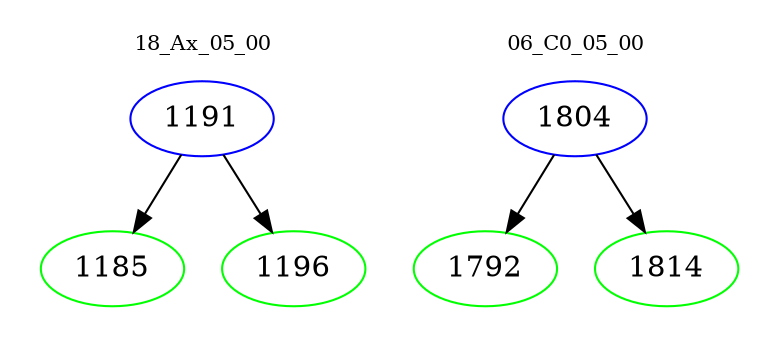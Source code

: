 digraph{
subgraph cluster_0 {
color = white
label = "18_Ax_05_00";
fontsize=10;
T0_1191 [label="1191", color="blue"]
T0_1191 -> T0_1185 [color="black"]
T0_1185 [label="1185", color="green"]
T0_1191 -> T0_1196 [color="black"]
T0_1196 [label="1196", color="green"]
}
subgraph cluster_1 {
color = white
label = "06_C0_05_00";
fontsize=10;
T1_1804 [label="1804", color="blue"]
T1_1804 -> T1_1792 [color="black"]
T1_1792 [label="1792", color="green"]
T1_1804 -> T1_1814 [color="black"]
T1_1814 [label="1814", color="green"]
}
}
